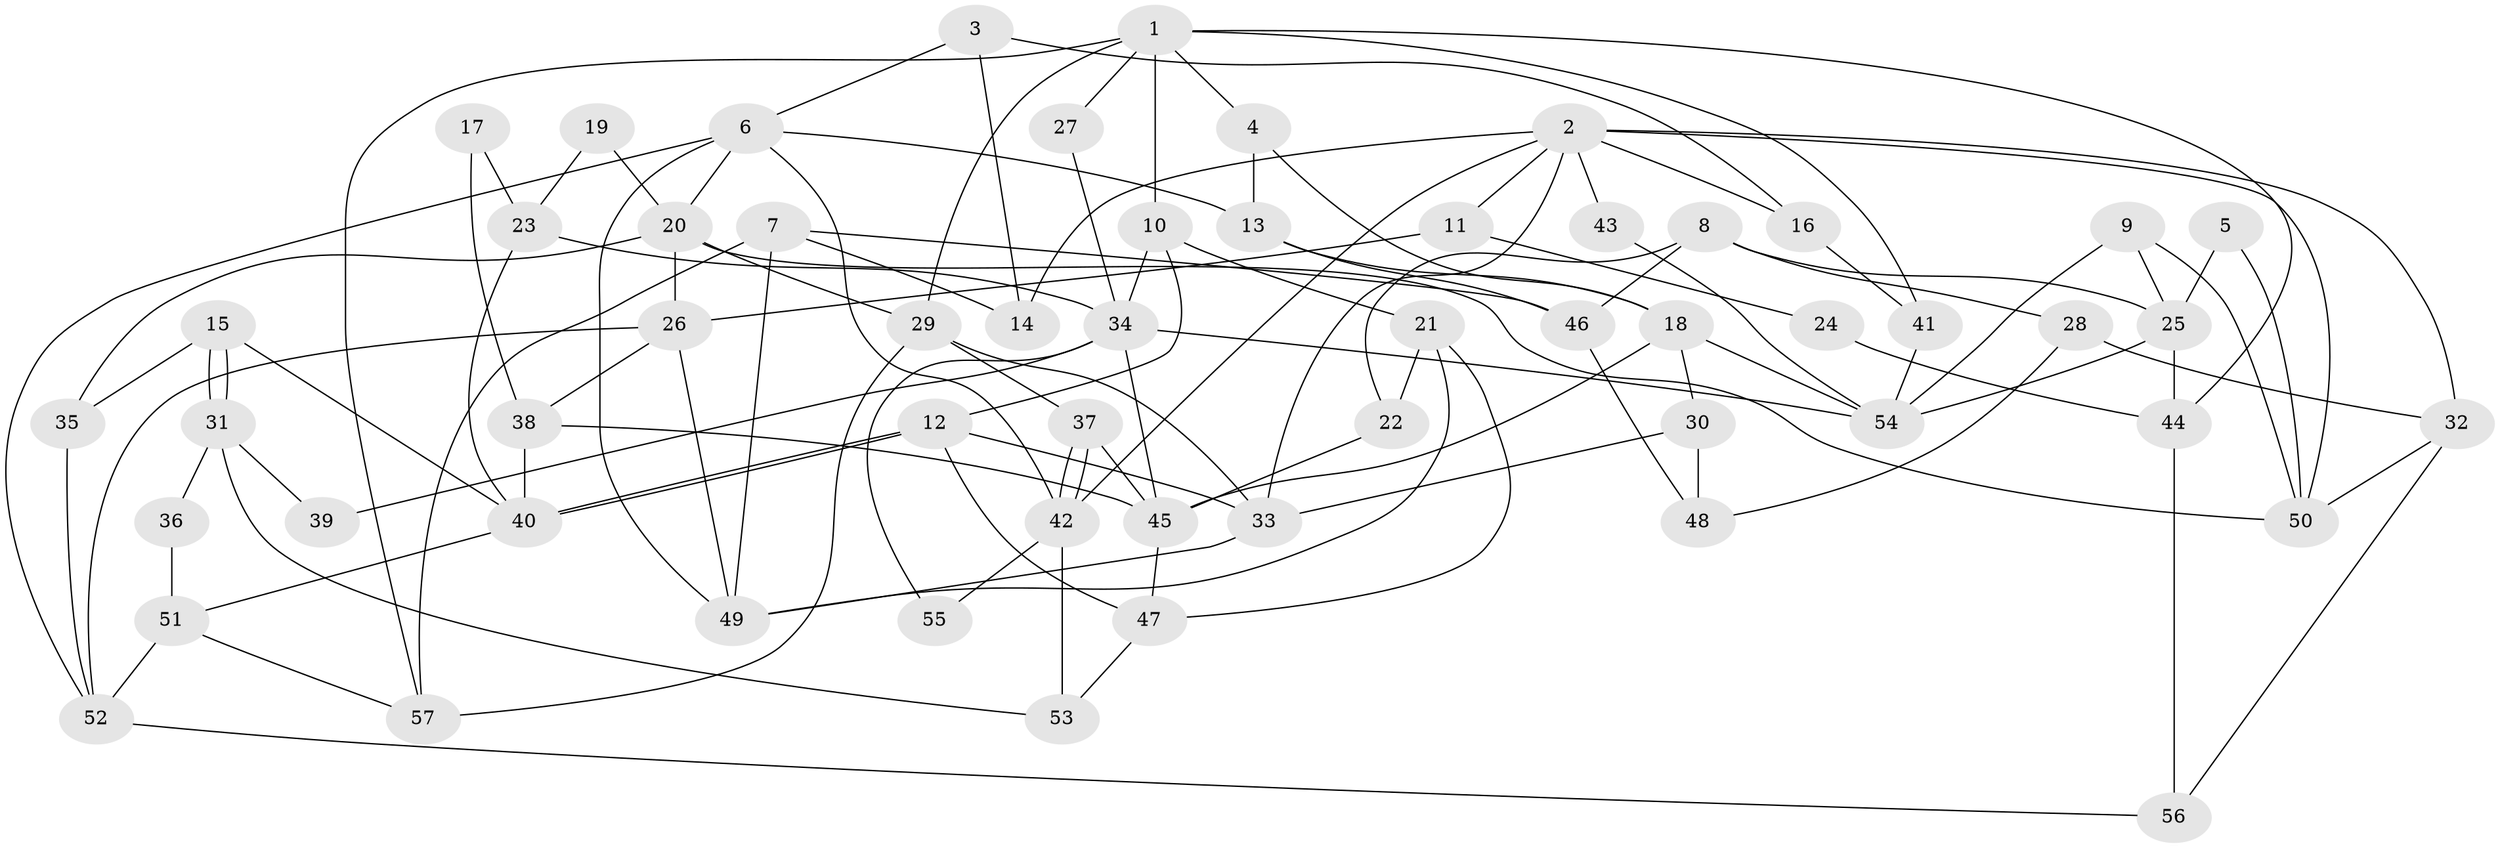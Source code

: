 // Generated by graph-tools (version 1.1) at 2025/02/03/09/25 03:02:08]
// undirected, 57 vertices, 114 edges
graph export_dot {
graph [start="1"]
  node [color=gray90,style=filled];
  1;
  2;
  3;
  4;
  5;
  6;
  7;
  8;
  9;
  10;
  11;
  12;
  13;
  14;
  15;
  16;
  17;
  18;
  19;
  20;
  21;
  22;
  23;
  24;
  25;
  26;
  27;
  28;
  29;
  30;
  31;
  32;
  33;
  34;
  35;
  36;
  37;
  38;
  39;
  40;
  41;
  42;
  43;
  44;
  45;
  46;
  47;
  48;
  49;
  50;
  51;
  52;
  53;
  54;
  55;
  56;
  57;
  1 -- 29;
  1 -- 10;
  1 -- 4;
  1 -- 27;
  1 -- 41;
  1 -- 44;
  1 -- 57;
  2 -- 42;
  2 -- 14;
  2 -- 11;
  2 -- 16;
  2 -- 32;
  2 -- 33;
  2 -- 43;
  2 -- 50;
  3 -- 6;
  3 -- 16;
  3 -- 14;
  4 -- 13;
  4 -- 18;
  5 -- 25;
  5 -- 50;
  6 -- 20;
  6 -- 49;
  6 -- 13;
  6 -- 42;
  6 -- 52;
  7 -- 46;
  7 -- 57;
  7 -- 14;
  7 -- 49;
  8 -- 46;
  8 -- 25;
  8 -- 22;
  8 -- 28;
  9 -- 54;
  9 -- 50;
  9 -- 25;
  10 -- 21;
  10 -- 12;
  10 -- 34;
  11 -- 26;
  11 -- 24;
  12 -- 40;
  12 -- 40;
  12 -- 33;
  12 -- 47;
  13 -- 18;
  13 -- 46;
  15 -- 31;
  15 -- 31;
  15 -- 40;
  15 -- 35;
  16 -- 41;
  17 -- 23;
  17 -- 38;
  18 -- 45;
  18 -- 30;
  18 -- 54;
  19 -- 20;
  19 -- 23;
  20 -- 29;
  20 -- 26;
  20 -- 35;
  20 -- 50;
  21 -- 47;
  21 -- 22;
  21 -- 49;
  22 -- 45;
  23 -- 40;
  23 -- 34;
  24 -- 44;
  25 -- 44;
  25 -- 54;
  26 -- 49;
  26 -- 52;
  26 -- 38;
  27 -- 34;
  28 -- 32;
  28 -- 48;
  29 -- 33;
  29 -- 37;
  29 -- 57;
  30 -- 33;
  30 -- 48;
  31 -- 53;
  31 -- 36;
  31 -- 39;
  32 -- 50;
  32 -- 56;
  33 -- 49;
  34 -- 54;
  34 -- 39;
  34 -- 45;
  34 -- 55;
  35 -- 52;
  36 -- 51;
  37 -- 45;
  37 -- 42;
  37 -- 42;
  38 -- 40;
  38 -- 45;
  40 -- 51;
  41 -- 54;
  42 -- 53;
  42 -- 55;
  43 -- 54;
  44 -- 56;
  45 -- 47;
  46 -- 48;
  47 -- 53;
  51 -- 57;
  51 -- 52;
  52 -- 56;
}
